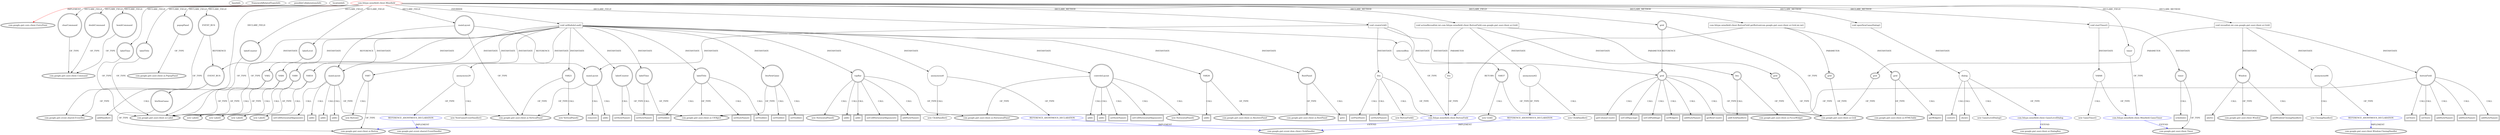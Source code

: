 digraph {
baseInfo[graphId=1311,category="extension_graph",isAnonymous=false,possibleRelation=true]
frameworkRelatedTypesInfo[0="com.google.gwt.core.client.EntryPoint"]
possibleCollaborationsInfo[0="1311~CLIENT_METHOD_DECLARATION-INSTANTIATION-~com.google.gwt.core.client.EntryPoint ~com.google.gwt.user.client.Window.ClosingHandler ~false~true",1="1311~CLIENT_METHOD_DECLARATION-RETURN_TYPE-CLIENT_METHOD_DECLARATION-PARAMETER_DECLARATION-CLIENT_METHOD_DECLARATION-INSTANTIATION-FIELD_DECLARATION-~com.google.gwt.core.client.EntryPoint ~com.google.gwt.user.client.ui.Button ~false~false",2="1311~CLIENT_METHOD_DECLARATION-INSTANTIATION-~com.google.gwt.core.client.EntryPoint ~com.google.gwt.user.client.ui.DialogBox ~false~false",3="1311~CLIENT_METHOD_DECLARATION-INSTANTIATION-~com.google.gwt.core.client.EntryPoint ~com.google.gwt.event.dom.client.ClickHandler ~false~true",4="1311~OVERRIDING_METHOD_DECLARATION-INSTANTIATION-~com.google.gwt.core.client.EntryPoint ~com.google.gwt.event.dom.client.ClickHandler ~false~true",5="1311~OVERRIDING_METHOD_DECLARATION-INSTANTIATION-~com.google.gwt.core.client.EntryPoint ~com.google.gwt.event.shared.EventHandler ~false~true",6="1311~CLIENT_METHOD_DECLARATION-INSTANTIATION-FIELD_DECLARATION-~com.google.gwt.core.client.EntryPoint ~com.google.gwt.user.client.Timer ~false~false"]
locationInfo[projectName="felype87-gwt",filePath="/felype87-gwt/gwt-master/Minefield/src/com/felype/minefield/client/Minefield.java",contextSignature="Minefield",graphId="1311"]
0[label="com.felype.minefield.client.Minefield",vertexType="ROOT_CLIENT_CLASS_DECLARATION",isFrameworkType=false,color=red]
1[label="com.google.gwt.core.client.EntryPoint",vertexType="FRAMEWORK_INTERFACE_TYPE",isFrameworkType=true,peripheries=2]
2[label="EVENT_BUS",vertexType="FIELD_DECLARATION",isFrameworkType=true,peripheries=2,shape=circle]
3[label="com.google.gwt.event.shared.EventBus",vertexType="FRAMEWORK_CLASS_TYPE",isFrameworkType=true,peripheries=2]
4[label="bombCommand",vertexType="FIELD_DECLARATION",isFrameworkType=true,peripheries=2,shape=circle]
5[label="com.google.gwt.user.client.Command",vertexType="FRAMEWORK_INTERFACE_TYPE",isFrameworkType=true,peripheries=2]
6[label="btnNewGame",vertexType="FIELD_DECLARATION",isFrameworkType=true,peripheries=2,shape=circle]
7[label="com.google.gwt.user.client.ui.Button",vertexType="FRAMEWORK_CLASS_TYPE",isFrameworkType=true,peripheries=2]
8[label="clearCommand",vertexType="FIELD_DECLARATION",isFrameworkType=true,peripheries=2,shape=circle]
10[label="doubtCommand",vertexType="FIELD_DECLARATION",isFrameworkType=true,peripheries=2,shape=circle]
12[label="grid",vertexType="FIELD_DECLARATION",isFrameworkType=true,peripheries=2,shape=circle]
13[label="com.google.gwt.user.client.ui.Grid",vertexType="FRAMEWORK_CLASS_TYPE",isFrameworkType=true,peripheries=2]
14[label="labelCounter",vertexType="FIELD_DECLARATION",isFrameworkType=true,peripheries=2,shape=circle]
15[label="com.google.gwt.user.client.ui.Label",vertexType="FRAMEWORK_CLASS_TYPE",isFrameworkType=true,peripheries=2]
16[label="labelLevel",vertexType="FIELD_DECLARATION",isFrameworkType=true,peripheries=2,shape=circle]
18[label="labelTime",vertexType="FIELD_DECLARATION",isFrameworkType=true,peripheries=2,shape=circle]
20[label="labelTitle",vertexType="FIELD_DECLARATION",isFrameworkType=true,peripheries=2,shape=circle]
22[label="mainLayout",vertexType="FIELD_DECLARATION",isFrameworkType=true,peripheries=2,shape=circle]
23[label="com.google.gwt.user.client.ui.VerticalPanel",vertexType="FRAMEWORK_CLASS_TYPE",isFrameworkType=true,peripheries=2]
24[label="popupPanel",vertexType="FIELD_DECLARATION",isFrameworkType=true,peripheries=2,shape=circle]
25[label="com.google.gwt.user.client.ui.PopupPanel",vertexType="FRAMEWORK_CLASS_TYPE",isFrameworkType=true,peripheries=2]
26[label="selectedBox",vertexType="FIELD_DECLARATION",isFrameworkType=false,shape=circle]
27[label="com.felype.minefield.client.ButtonField",vertexType="REFERENCE_CLIENT_CLASS_DECLARATION",isFrameworkType=false,color=blue]
29[label="timer",vertexType="FIELD_DECLARATION",isFrameworkType=false,shape=circle]
30[label="com.felype.minefield.client.Minefield.GameTimer",vertexType="REFERENCE_CLIENT_CLASS_DECLARATION",isFrameworkType=false,color=blue]
31[label="com.google.gwt.user.client.Timer",vertexType="FRAMEWORK_CLASS_TYPE",isFrameworkType=true,peripheries=2]
32[label="void onModuleLoad()",vertexType="OVERRIDING_METHOD_DECLARATION",isFrameworkType=false,shape=box]
34[label="VAR0",vertexType="VARIABLE_EXPRESION",isFrameworkType=true,peripheries=2,shape=circle]
33[label="new Label()",vertexType="CONSTRUCTOR_CALL",isFrameworkType=true,peripheries=2]
36[label="labelCounter",vertexType="VARIABLE_EXPRESION",isFrameworkType=true,peripheries=2,shape=circle]
38[label="com.google.gwt.user.client.ui.UIObject",vertexType="FRAMEWORK_CLASS_TYPE",isFrameworkType=true,peripheries=2]
37[label="setStyleName()",vertexType="INSIDE_CALL",isFrameworkType=true,peripheries=2,shape=box]
40[label="VAR2",vertexType="VARIABLE_EXPRESION",isFrameworkType=true,peripheries=2,shape=circle]
39[label="new Label()",vertexType="CONSTRUCTOR_CALL",isFrameworkType=true,peripheries=2]
42[label="labelTime",vertexType="VARIABLE_EXPRESION",isFrameworkType=true,peripheries=2,shape=circle]
43[label="setStyleName()",vertexType="INSIDE_CALL",isFrameworkType=true,peripheries=2,shape=box]
46[label="VAR4",vertexType="VARIABLE_EXPRESION",isFrameworkType=true,peripheries=2,shape=circle]
45[label="new Label()",vertexType="CONSTRUCTOR_CALL",isFrameworkType=true,peripheries=2]
48[label="labelTitle",vertexType="VARIABLE_EXPRESION",isFrameworkType=true,peripheries=2,shape=circle]
49[label="setStyleName()",vertexType="INSIDE_CALL",isFrameworkType=true,peripheries=2,shape=box]
52[label="setVisible()",vertexType="INSIDE_CALL",isFrameworkType=true,peripheries=2,shape=box]
54[label="VAR7",vertexType="VARIABLE_EXPRESION",isFrameworkType=true,peripheries=2,shape=circle]
53[label="new Button()",vertexType="CONSTRUCTOR_CALL",isFrameworkType=true,peripheries=2]
57[label="anonymous8",vertexType="VARIABLE_EXPRESION",isFrameworkType=false,shape=circle]
58[label="REFERENCE_ANONYMOUS_DECLARATION",vertexType="REFERENCE_ANONYMOUS_DECLARATION",isFrameworkType=false,color=blue]
59[label="com.google.gwt.event.dom.client.ClickHandler",vertexType="FRAMEWORK_INTERFACE_TYPE",isFrameworkType=true,peripheries=2]
56[label="new ClickHandler()",vertexType="CONSTRUCTOR_CALL",isFrameworkType=false]
60[label="btnNewGame",vertexType="VARIABLE_EXPRESION",isFrameworkType=true,peripheries=2,shape=circle]
61[label="setVisible()",vertexType="INSIDE_CALL",isFrameworkType=true,peripheries=2,shape=box]
64[label="VAR10",vertexType="VARIABLE_EXPRESION",isFrameworkType=true,peripheries=2,shape=circle]
63[label="new Label()",vertexType="CONSTRUCTOR_CALL",isFrameworkType=true,peripheries=2]
67[label="topBar",vertexType="VARIABLE_EXPRESION",isFrameworkType=true,peripheries=2,shape=circle]
68[label="com.google.gwt.user.client.ui.HorizontalPanel",vertexType="FRAMEWORK_CLASS_TYPE",isFrameworkType=true,peripheries=2]
66[label="new HorizontalPanel()",vertexType="CONSTRUCTOR_CALL",isFrameworkType=true,peripheries=2]
70[label="add()",vertexType="INSIDE_CALL",isFrameworkType=true,peripheries=2,shape=box]
72[label="add()",vertexType="INSIDE_CALL",isFrameworkType=true,peripheries=2,shape=box]
74[label="setCellHorizontalAlignment()",vertexType="INSIDE_CALL",isFrameworkType=true,peripheries=2,shape=box]
76[label="addStyleName()",vertexType="INSIDE_CALL",isFrameworkType=true,peripheries=2,shape=box]
78[label="controlsLayout",vertexType="VARIABLE_EXPRESION",isFrameworkType=true,peripheries=2,shape=circle]
77[label="new HorizontalPanel()",vertexType="CONSTRUCTOR_CALL",isFrameworkType=true,peripheries=2]
81[label="add()",vertexType="INSIDE_CALL",isFrameworkType=true,peripheries=2,shape=box]
83[label="add()",vertexType="INSIDE_CALL",isFrameworkType=true,peripheries=2,shape=box]
85[label="setStyleName()",vertexType="INSIDE_CALL",isFrameworkType=true,peripheries=2,shape=box]
87[label="setCellHorizontalAlignment()",vertexType="INSIDE_CALL",isFrameworkType=true,peripheries=2,shape=box]
89[label="VAR21",vertexType="VARIABLE_EXPRESION",isFrameworkType=true,peripheries=2,shape=circle]
88[label="new VerticalPanel()",vertexType="CONSTRUCTOR_CALL",isFrameworkType=true,peripheries=2]
91[label="mainLayout",vertexType="VARIABLE_EXPRESION",isFrameworkType=true,peripheries=2,shape=circle]
92[label="add()",vertexType="INSIDE_CALL",isFrameworkType=true,peripheries=2,shape=box]
95[label="setCellHorizontalAlignment()",vertexType="INSIDE_CALL",isFrameworkType=true,peripheries=2,shape=box]
97[label="add()",vertexType="INSIDE_CALL",isFrameworkType=true,peripheries=2,shape=box]
99[label="add()",vertexType="INSIDE_CALL",isFrameworkType=true,peripheries=2,shape=box]
100[label="VAR26",vertexType="VARIABLE_EXPRESION",isFrameworkType=true,peripheries=2,shape=circle]
102[label="com.google.gwt.user.client.ui.AbsolutePanel",vertexType="FRAMEWORK_CLASS_TYPE",isFrameworkType=true,peripheries=2]
101[label="add()",vertexType="INSIDE_CALL",isFrameworkType=true,peripheries=2,shape=box]
103[label="RootPanel",vertexType="VARIABLE_EXPRESION",isFrameworkType=true,peripheries=2,shape=circle]
105[label="com.google.gwt.user.client.ui.RootPanel",vertexType="FRAMEWORK_CLASS_TYPE",isFrameworkType=true,peripheries=2]
104[label="get()",vertexType="INSIDE_CALL",isFrameworkType=true,peripheries=2,shape=box]
106[label="EVENT_BUS",vertexType="VARIABLE_EXPRESION",isFrameworkType=true,peripheries=2,shape=circle]
107[label="addHandler()",vertexType="INSIDE_CALL",isFrameworkType=true,peripheries=2,shape=box]
110[label="anonymous29",vertexType="VARIABLE_EXPRESION",isFrameworkType=false,shape=circle]
111[label="REFERENCE_ANONYMOUS_DECLARATION",vertexType="REFERENCE_ANONYMOUS_DECLARATION",isFrameworkType=false,color=blue]
112[label="com.google.gwt.event.shared.EventHandler",vertexType="FRAMEWORK_INTERFACE_TYPE",isFrameworkType=true,peripheries=2]
109[label="new NewGameEventHandler()",vertexType="CONSTRUCTOR_CALL",isFrameworkType=false]
114[label="setVisible()",vertexType="INSIDE_CALL",isFrameworkType=true,peripheries=2,shape=box]
116[label="setVisible()",vertexType="INSIDE_CALL",isFrameworkType=true,peripheries=2,shape=box]
117[label="void openNewGameDialog()",vertexType="CLIENT_METHOD_DECLARATION",isFrameworkType=false,shape=box]
119[label="dialog",vertexType="VARIABLE_EXPRESION",isFrameworkType=false,shape=circle]
120[label="com.felype.minefield.client.GameLevelDialog",vertexType="REFERENCE_CLIENT_CLASS_DECLARATION",isFrameworkType=false,color=blue]
121[label="com.google.gwt.user.client.ui.DialogBox",vertexType="FRAMEWORK_CLASS_TYPE",isFrameworkType=true,peripheries=2]
118[label="new GameLevelDialog()",vertexType="CONSTRUCTOR_CALL",isFrameworkType=false]
123[label="center()",vertexType="INSIDE_CALL",isFrameworkType=true,peripheries=2,shape=box]
125[label="show()",vertexType="INSIDE_CALL",isFrameworkType=true,peripheries=2,shape=box]
130[label="void createGrid()",vertexType="CLIENT_METHOD_DECLARATION",isFrameworkType=false,shape=box]
131[label="mainLayout",vertexType="VARIABLE_EXPRESION",isFrameworkType=true,peripheries=2,shape=circle]
132[label="remove()",vertexType="INSIDE_CALL",isFrameworkType=true,peripheries=2,shape=box]
135[label="VAR37",vertexType="VARIABLE_EXPRESION",isFrameworkType=true,peripheries=2,shape=circle]
134[label="new Grid()",vertexType="CONSTRUCTOR_CALL",isFrameworkType=true,peripheries=2]
137[label="grid",vertexType="VARIABLE_EXPRESION",isFrameworkType=true,peripheries=2,shape=circle]
138[label="getRowCount()",vertexType="INSIDE_CALL",isFrameworkType=true,peripheries=2,shape=box]
141[label="getColumnCount()",vertexType="INSIDE_CALL",isFrameworkType=true,peripheries=2,shape=box]
143[label="btn",vertexType="VARIABLE_EXPRESION",isFrameworkType=false,shape=circle]
142[label="new ButtonField()",vertexType="CONSTRUCTOR_CALL",isFrameworkType=false]
146[label="setPixelSize()",vertexType="INSIDE_CALL",isFrameworkType=true,peripheries=2,shape=box]
148[label="setStyleName()",vertexType="INSIDE_CALL",isFrameworkType=true,peripheries=2,shape=box]
150[label="setCellSpacing()",vertexType="INSIDE_CALL",isFrameworkType=true,peripheries=2,shape=box]
152[label="setCellPadding()",vertexType="INSIDE_CALL",isFrameworkType=true,peripheries=2,shape=box]
154[label="setWidget()",vertexType="INSIDE_CALL",isFrameworkType=true,peripheries=2,shape=box]
156[label="addStyleName()",vertexType="INSIDE_CALL",isFrameworkType=true,peripheries=2,shape=box]
158[label="add()",vertexType="INSIDE_CALL",isFrameworkType=true,peripheries=2,shape=box]
159[label="void startTimer()",vertexType="CLIENT_METHOD_DECLARATION",isFrameworkType=false,shape=box]
161[label="VAR48",vertexType="VARIABLE_EXPRESION",isFrameworkType=false,shape=circle]
160[label="new GameTimer()",vertexType="CONSTRUCTOR_CALL",isFrameworkType=false]
163[label="timer",vertexType="VARIABLE_EXPRESION",isFrameworkType=true,peripheries=2,shape=circle]
164[label="schedule()",vertexType="INSIDE_CALL",isFrameworkType=true,peripheries=2,shape=box]
198[label="void actionReveal(int,int,com.felype.minefield.client.ButtonField,com.google.gwt.user.client.ui.Grid)",vertexType="CLIENT_METHOD_DECLARATION",isFrameworkType=false,shape=box]
199[label="btn",vertexType="PARAMETER_DECLARATION",isFrameworkType=false]
201[label="grid",vertexType="PARAMETER_DECLARATION",isFrameworkType=true,peripheries=2]
203[label="btn",vertexType="VARIABLE_EXPRESION",isFrameworkType=true,peripheries=2,shape=circle]
205[label="com.google.gwt.user.client.ui.FocusWidget",vertexType="FRAMEWORK_CLASS_TYPE",isFrameworkType=true,peripheries=2]
204[label="addClickHandler()",vertexType="INSIDE_CALL",isFrameworkType=true,peripheries=2,shape=box]
207[label="anonymous62",vertexType="VARIABLE_EXPRESION",isFrameworkType=false,shape=circle]
208[label="REFERENCE_ANONYMOUS_DECLARATION",vertexType="REFERENCE_ANONYMOUS_DECLARATION",isFrameworkType=false,color=blue]
206[label="new ClickHandler()",vertexType="CONSTRUCTOR_CALL",isFrameworkType=false]
210[label="void reveal(int,int,com.google.gwt.user.client.ui.Grid)",vertexType="CLIENT_METHOD_DECLARATION",isFrameworkType=false,shape=box]
211[label="grid",vertexType="PARAMETER_DECLARATION",isFrameworkType=true,peripheries=2]
213[label="buttonField",vertexType="VARIABLE_EXPRESION",isFrameworkType=true,peripheries=2,shape=circle]
214[label="addStyleName()",vertexType="INSIDE_CALL",isFrameworkType=true,peripheries=2,shape=box]
217[label="setText()",vertexType="INSIDE_CALL",isFrameworkType=true,peripheries=2,shape=box]
218[label="Window",vertexType="VARIABLE_EXPRESION",isFrameworkType=true,peripheries=2,shape=circle]
220[label="com.google.gwt.user.client.Window",vertexType="FRAMEWORK_CLASS_TYPE",isFrameworkType=true,peripheries=2]
219[label="addWindowClosingHandler()",vertexType="INSIDE_CALL",isFrameworkType=true,peripheries=2,shape=box]
222[label="anonymous66",vertexType="VARIABLE_EXPRESION",isFrameworkType=false,shape=circle]
223[label="REFERENCE_ANONYMOUS_DECLARATION",vertexType="REFERENCE_ANONYMOUS_DECLARATION",isFrameworkType=false,color=blue]
224[label="com.google.gwt.user.client.Window.ClosingHandler",vertexType="FRAMEWORK_INTERFACE_TYPE",isFrameworkType=true,peripheries=2]
221[label="new ClosingHandler()",vertexType="CONSTRUCTOR_CALL",isFrameworkType=false]
226[label="alert()",vertexType="INSIDE_CALL",isFrameworkType=true,peripheries=2,shape=box]
228[label="setText()",vertexType="INSIDE_CALL",isFrameworkType=true,peripheries=2,shape=box]
230[label="addStyleName()",vertexType="INSIDE_CALL",isFrameworkType=true,peripheries=2,shape=box]
232[label="addStyleName()",vertexType="INSIDE_CALL",isFrameworkType=true,peripheries=2,shape=box]
233[label="com.felype.minefield.client.ButtonField getButton(com.google.gwt.user.client.ui.Grid,int,int)",vertexType="CLIENT_METHOD_DECLARATION",isFrameworkType=false,shape=box]
235[label="grid",vertexType="PARAMETER_DECLARATION",isFrameworkType=true,peripheries=2]
237[label="grid",vertexType="VARIABLE_EXPRESION",isFrameworkType=true,peripheries=2,shape=circle]
239[label="com.google.gwt.user.client.ui.HTMLTable",vertexType="FRAMEWORK_CLASS_TYPE",isFrameworkType=true,peripheries=2]
238[label="getWidget()",vertexType="INSIDE_CALL",isFrameworkType=true,peripheries=2,shape=box]
0->1[label="IMPLEMENT",color=red]
0->2[label="DECLARE_FIELD"]
2->3[label="OF_TYPE"]
0->4[label="DECLARE_FIELD"]
4->5[label="OF_TYPE"]
0->6[label="DECLARE_FIELD"]
6->7[label="OF_TYPE"]
0->8[label="DECLARE_FIELD"]
8->5[label="OF_TYPE"]
0->10[label="DECLARE_FIELD"]
10->5[label="OF_TYPE"]
0->12[label="DECLARE_FIELD"]
12->13[label="OF_TYPE"]
0->14[label="DECLARE_FIELD"]
14->15[label="OF_TYPE"]
0->16[label="DECLARE_FIELD"]
16->15[label="OF_TYPE"]
0->18[label="DECLARE_FIELD"]
18->15[label="OF_TYPE"]
0->20[label="DECLARE_FIELD"]
20->15[label="OF_TYPE"]
0->22[label="DECLARE_FIELD"]
22->23[label="OF_TYPE"]
0->24[label="DECLARE_FIELD"]
24->25[label="OF_TYPE"]
0->26[label="DECLARE_FIELD"]
27->7[label="EXTEND",color=blue]
26->27[label="OF_TYPE"]
0->29[label="DECLARE_FIELD"]
30->31[label="EXTEND",color=blue]
29->30[label="OF_TYPE"]
0->32[label="OVERRIDE"]
32->34[label="INSTANTIATE"]
34->15[label="OF_TYPE"]
34->33[label="CALL"]
32->36[label="INSTANTIATE"]
36->38[label="OF_TYPE"]
36->37[label="CALL"]
32->40[label="INSTANTIATE"]
40->15[label="OF_TYPE"]
40->39[label="CALL"]
32->42[label="INSTANTIATE"]
42->38[label="OF_TYPE"]
42->43[label="CALL"]
32->46[label="INSTANTIATE"]
46->15[label="OF_TYPE"]
46->45[label="CALL"]
32->48[label="INSTANTIATE"]
48->38[label="OF_TYPE"]
48->49[label="CALL"]
48->52[label="CALL"]
32->54[label="INSTANTIATE"]
54->7[label="OF_TYPE"]
54->53[label="CALL"]
32->57[label="INSTANTIATE"]
58->59[label="IMPLEMENT",color=blue]
57->58[label="OF_TYPE"]
57->56[label="CALL"]
32->60[label="INSTANTIATE"]
60->38[label="OF_TYPE"]
60->61[label="CALL"]
32->64[label="INSTANTIATE"]
64->15[label="OF_TYPE"]
64->63[label="CALL"]
32->67[label="INSTANTIATE"]
67->68[label="OF_TYPE"]
67->66[label="CALL"]
67->70[label="CALL"]
67->72[label="CALL"]
67->74[label="CALL"]
67->76[label="CALL"]
32->78[label="INSTANTIATE"]
78->68[label="OF_TYPE"]
78->77[label="CALL"]
78->81[label="CALL"]
78->83[label="CALL"]
78->85[label="CALL"]
78->87[label="CALL"]
32->89[label="INSTANTIATE"]
89->23[label="OF_TYPE"]
89->88[label="CALL"]
32->91[label="INSTANTIATE"]
22->91[label="REFERENCE"]
91->23[label="OF_TYPE"]
91->92[label="CALL"]
91->95[label="CALL"]
91->97[label="CALL"]
91->99[label="CALL"]
32->100[label="INSTANTIATE"]
100->102[label="OF_TYPE"]
100->101[label="CALL"]
32->103[label="INSTANTIATE"]
103->105[label="OF_TYPE"]
103->104[label="CALL"]
32->106[label="INSTANTIATE"]
2->106[label="REFERENCE"]
106->3[label="OF_TYPE"]
106->107[label="CALL"]
32->110[label="INSTANTIATE"]
111->112[label="IMPLEMENT",color=blue]
110->111[label="OF_TYPE"]
110->109[label="CALL"]
60->114[label="CALL"]
48->116[label="CALL"]
0->117[label="DECLARE_METHOD"]
117->119[label="INSTANTIATE"]
120->121[label="EXTEND",color=blue]
119->120[label="OF_TYPE"]
119->118[label="CALL"]
119->123[label="CALL"]
119->125[label="CALL"]
0->130[label="DECLARE_METHOD"]
130->131[label="INSTANTIATE"]
22->131[label="REFERENCE"]
131->23[label="OF_TYPE"]
131->132[label="CALL"]
130->135[label="INSTANTIATE"]
135->13[label="OF_TYPE"]
135->134[label="CALL"]
130->137[label="INSTANTIATE"]
12->137[label="REFERENCE"]
137->13[label="OF_TYPE"]
137->138[label="CALL"]
137->141[label="CALL"]
130->143[label="INSTANTIATE"]
143->27[label="OF_TYPE"]
143->142[label="CALL"]
143->146[label="CALL"]
143->148[label="CALL"]
137->150[label="CALL"]
137->152[label="CALL"]
137->154[label="CALL"]
137->156[label="CALL"]
131->158[label="CALL"]
0->159[label="DECLARE_METHOD"]
159->161[label="INSTANTIATE"]
161->30[label="OF_TYPE"]
161->160[label="CALL"]
159->163[label="INSTANTIATE"]
163->31[label="OF_TYPE"]
163->164[label="CALL"]
0->198[label="DECLARE_METHOD"]
199->27[label="OF_TYPE"]
198->199[label="PARAMETER"]
201->13[label="OF_TYPE"]
198->201[label="PARAMETER"]
198->203[label="INSTANTIATE"]
203->205[label="OF_TYPE"]
203->204[label="CALL"]
198->207[label="INSTANTIATE"]
208->59[label="IMPLEMENT",color=blue]
207->208[label="OF_TYPE"]
207->206[label="CALL"]
0->210[label="DECLARE_METHOD"]
211->13[label="OF_TYPE"]
210->211[label="PARAMETER"]
210->213[label="INSTANTIATE"]
213->38[label="OF_TYPE"]
213->214[label="CALL"]
213->217[label="CALL"]
210->218[label="INSTANTIATE"]
218->220[label="OF_TYPE"]
218->219[label="CALL"]
210->222[label="INSTANTIATE"]
223->224[label="IMPLEMENT",color=blue]
222->223[label="OF_TYPE"]
222->221[label="CALL"]
218->226[label="CALL"]
213->228[label="CALL"]
213->230[label="CALL"]
213->232[label="CALL"]
0->233[label="DECLARE_METHOD"]
233->27[label="RETURN"]
235->13[label="OF_TYPE"]
233->235[label="PARAMETER"]
233->237[label="INSTANTIATE"]
237->239[label="OF_TYPE"]
237->238[label="CALL"]
}
